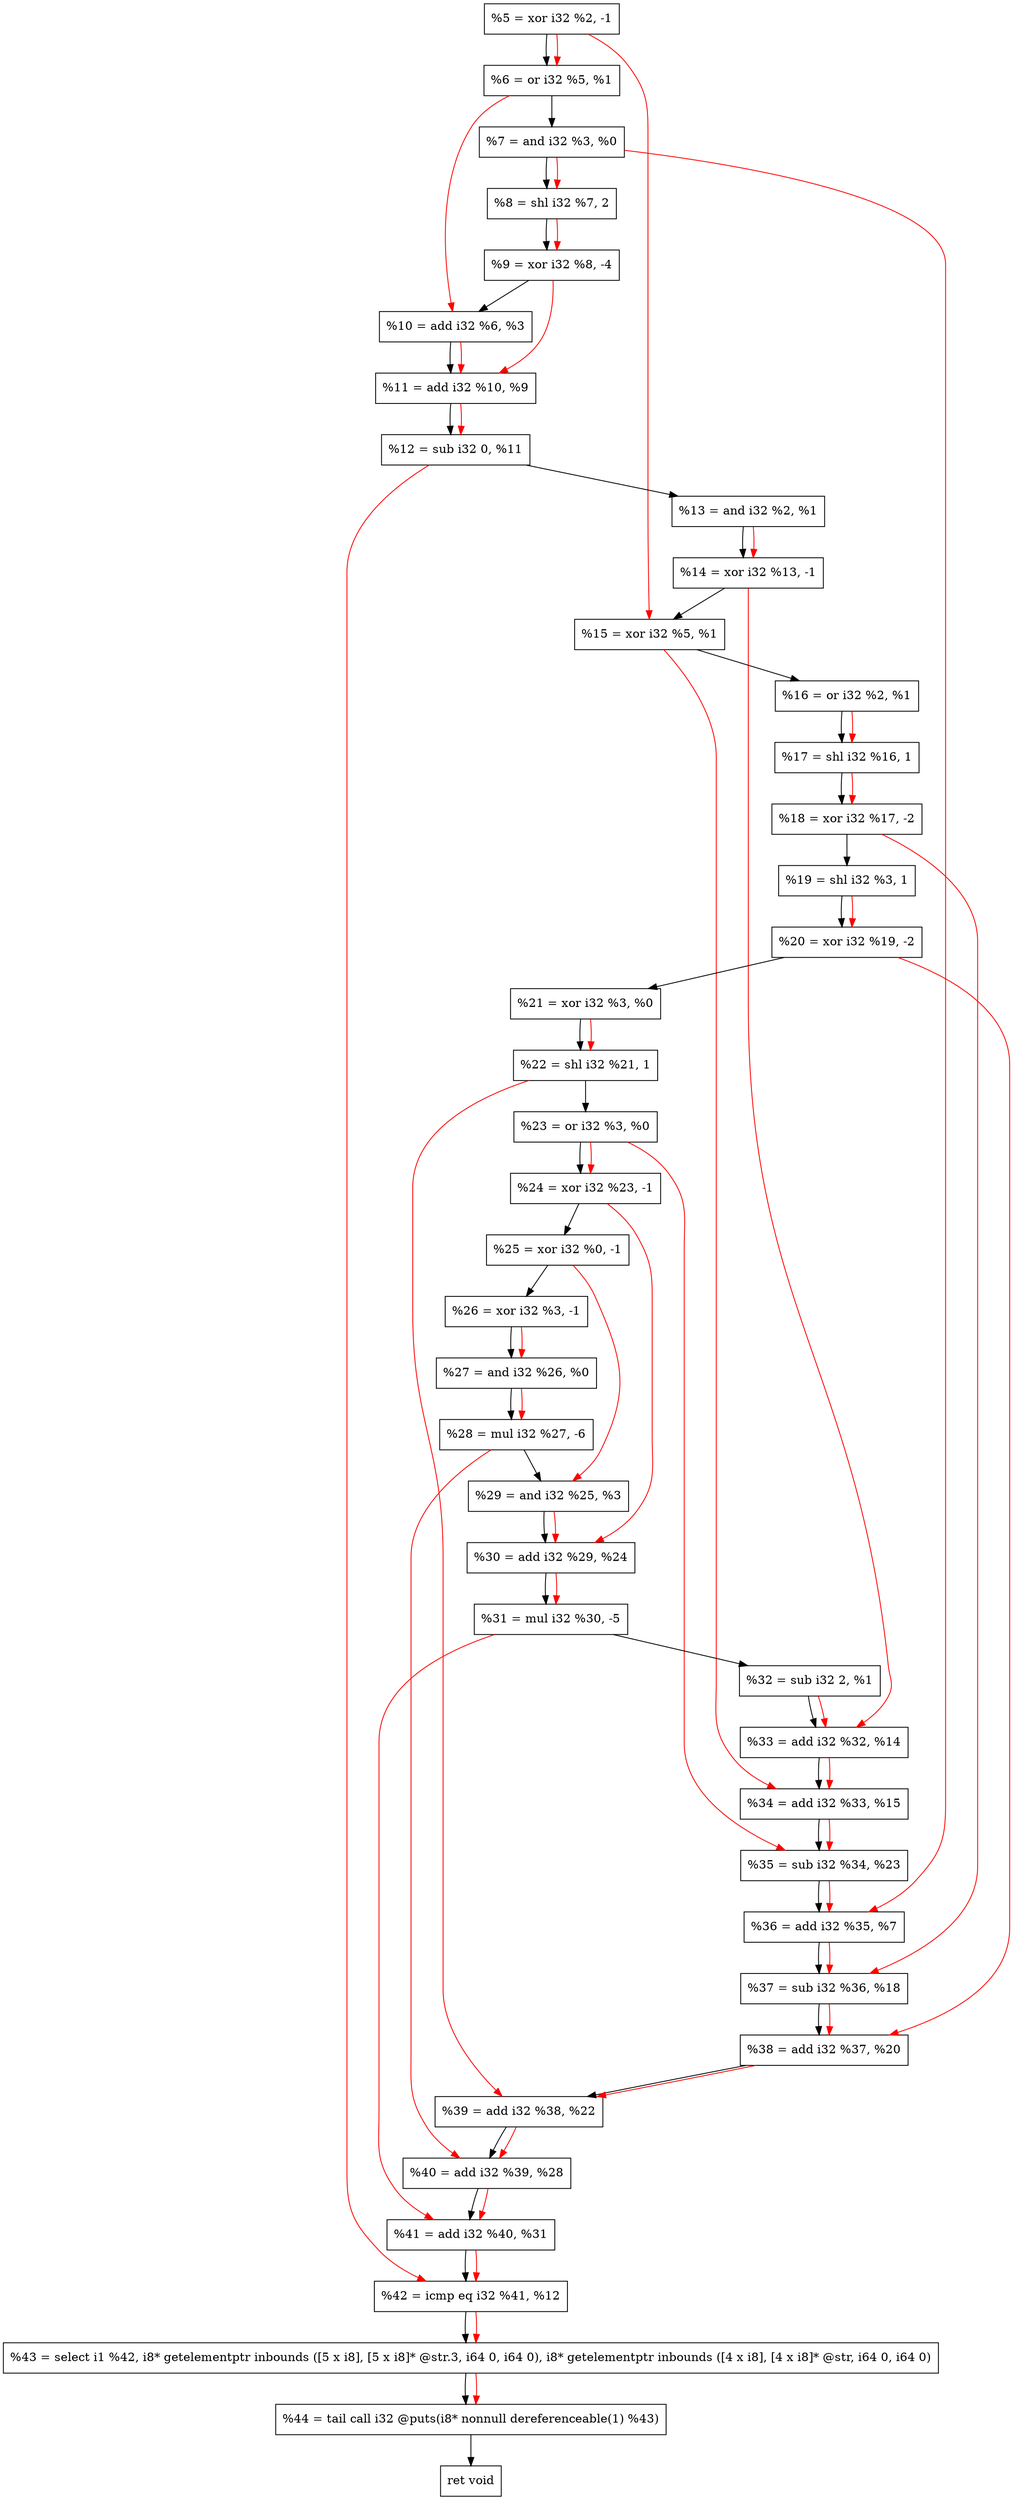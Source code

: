 digraph "DFG for'crackme' function" {
	Node0x7230c0[shape=record, label="  %5 = xor i32 %2, -1"];
	Node0x723130[shape=record, label="  %6 = or i32 %5, %1"];
	Node0x7231a0[shape=record, label="  %7 = and i32 %3, %0"];
	Node0x723240[shape=record, label="  %8 = shl i32 %7, 2"];
	Node0x7232e0[shape=record, label="  %9 = xor i32 %8, -4"];
	Node0x723350[shape=record, label="  %10 = add i32 %6, %3"];
	Node0x7233c0[shape=record, label="  %11 = add i32 %10, %9"];
	Node0x723460[shape=record, label="  %12 = sub i32 0, %11"];
	Node0x7234d0[shape=record, label="  %13 = and i32 %2, %1"];
	Node0x723540[shape=record, label="  %14 = xor i32 %13, -1"];
	Node0x7235b0[shape=record, label="  %15 = xor i32 %5, %1"];
	Node0x723620[shape=record, label="  %16 = or i32 %2, %1"];
	Node0x7236c0[shape=record, label="  %17 = shl i32 %16, 1"];
	Node0x723760[shape=record, label="  %18 = xor i32 %17, -2"];
	Node0x7237d0[shape=record, label="  %19 = shl i32 %3, 1"];
	Node0x723840[shape=record, label="  %20 = xor i32 %19, -2"];
	Node0x7238b0[shape=record, label="  %21 = xor i32 %3, %0"];
	Node0x723920[shape=record, label="  %22 = shl i32 %21, 1"];
	Node0x723990[shape=record, label="  %23 = or i32 %3, %0"];
	Node0x723a00[shape=record, label="  %24 = xor i32 %23, -1"];
	Node0x723a70[shape=record, label="  %25 = xor i32 %0, -1"];
	Node0x723ae0[shape=record, label="  %26 = xor i32 %3, -1"];
	Node0x723b50[shape=record, label="  %27 = and i32 %26, %0"];
	Node0x723bf0[shape=record, label="  %28 = mul i32 %27, -6"];
	Node0x723c60[shape=record, label="  %29 = and i32 %25, %3"];
	Node0x723cd0[shape=record, label="  %30 = add i32 %29, %24"];
	Node0x723d70[shape=record, label="  %31 = mul i32 %30, -5"];
	Node0x723de0[shape=record, label="  %32 = sub i32 2, %1"];
	Node0x724060[shape=record, label="  %33 = add i32 %32, %14"];
	Node0x7240d0[shape=record, label="  %34 = add i32 %33, %15"];
	Node0x724140[shape=record, label="  %35 = sub i32 %34, %23"];
	Node0x7241b0[shape=record, label="  %36 = add i32 %35, %7"];
	Node0x724220[shape=record, label="  %37 = sub i32 %36, %18"];
	Node0x724290[shape=record, label="  %38 = add i32 %37, %20"];
	Node0x724300[shape=record, label="  %39 = add i32 %38, %22"];
	Node0x724370[shape=record, label="  %40 = add i32 %39, %28"];
	Node0x7243e0[shape=record, label="  %41 = add i32 %40, %31"];
	Node0x724450[shape=record, label="  %42 = icmp eq i32 %41, %12"];
	Node0x6c3268[shape=record, label="  %43 = select i1 %42, i8* getelementptr inbounds ([5 x i8], [5 x i8]* @str.3, i64 0, i64 0), i8* getelementptr inbounds ([4 x i8], [4 x i8]* @str, i64 0, i64 0)"];
	Node0x7248f0[shape=record, label="  %44 = tail call i32 @puts(i8* nonnull dereferenceable(1) %43)"];
	Node0x724940[shape=record, label="  ret void"];
	Node0x7230c0 -> Node0x723130;
	Node0x723130 -> Node0x7231a0;
	Node0x7231a0 -> Node0x723240;
	Node0x723240 -> Node0x7232e0;
	Node0x7232e0 -> Node0x723350;
	Node0x723350 -> Node0x7233c0;
	Node0x7233c0 -> Node0x723460;
	Node0x723460 -> Node0x7234d0;
	Node0x7234d0 -> Node0x723540;
	Node0x723540 -> Node0x7235b0;
	Node0x7235b0 -> Node0x723620;
	Node0x723620 -> Node0x7236c0;
	Node0x7236c0 -> Node0x723760;
	Node0x723760 -> Node0x7237d0;
	Node0x7237d0 -> Node0x723840;
	Node0x723840 -> Node0x7238b0;
	Node0x7238b0 -> Node0x723920;
	Node0x723920 -> Node0x723990;
	Node0x723990 -> Node0x723a00;
	Node0x723a00 -> Node0x723a70;
	Node0x723a70 -> Node0x723ae0;
	Node0x723ae0 -> Node0x723b50;
	Node0x723b50 -> Node0x723bf0;
	Node0x723bf0 -> Node0x723c60;
	Node0x723c60 -> Node0x723cd0;
	Node0x723cd0 -> Node0x723d70;
	Node0x723d70 -> Node0x723de0;
	Node0x723de0 -> Node0x724060;
	Node0x724060 -> Node0x7240d0;
	Node0x7240d0 -> Node0x724140;
	Node0x724140 -> Node0x7241b0;
	Node0x7241b0 -> Node0x724220;
	Node0x724220 -> Node0x724290;
	Node0x724290 -> Node0x724300;
	Node0x724300 -> Node0x724370;
	Node0x724370 -> Node0x7243e0;
	Node0x7243e0 -> Node0x724450;
	Node0x724450 -> Node0x6c3268;
	Node0x6c3268 -> Node0x7248f0;
	Node0x7248f0 -> Node0x724940;
edge [color=red]
	Node0x7230c0 -> Node0x723130;
	Node0x7231a0 -> Node0x723240;
	Node0x723240 -> Node0x7232e0;
	Node0x723130 -> Node0x723350;
	Node0x723350 -> Node0x7233c0;
	Node0x7232e0 -> Node0x7233c0;
	Node0x7233c0 -> Node0x723460;
	Node0x7234d0 -> Node0x723540;
	Node0x7230c0 -> Node0x7235b0;
	Node0x723620 -> Node0x7236c0;
	Node0x7236c0 -> Node0x723760;
	Node0x7237d0 -> Node0x723840;
	Node0x7238b0 -> Node0x723920;
	Node0x723990 -> Node0x723a00;
	Node0x723ae0 -> Node0x723b50;
	Node0x723b50 -> Node0x723bf0;
	Node0x723a70 -> Node0x723c60;
	Node0x723c60 -> Node0x723cd0;
	Node0x723a00 -> Node0x723cd0;
	Node0x723cd0 -> Node0x723d70;
	Node0x723de0 -> Node0x724060;
	Node0x723540 -> Node0x724060;
	Node0x724060 -> Node0x7240d0;
	Node0x7235b0 -> Node0x7240d0;
	Node0x7240d0 -> Node0x724140;
	Node0x723990 -> Node0x724140;
	Node0x724140 -> Node0x7241b0;
	Node0x7231a0 -> Node0x7241b0;
	Node0x7241b0 -> Node0x724220;
	Node0x723760 -> Node0x724220;
	Node0x724220 -> Node0x724290;
	Node0x723840 -> Node0x724290;
	Node0x724290 -> Node0x724300;
	Node0x723920 -> Node0x724300;
	Node0x724300 -> Node0x724370;
	Node0x723bf0 -> Node0x724370;
	Node0x724370 -> Node0x7243e0;
	Node0x723d70 -> Node0x7243e0;
	Node0x7243e0 -> Node0x724450;
	Node0x723460 -> Node0x724450;
	Node0x724450 -> Node0x6c3268;
	Node0x6c3268 -> Node0x7248f0;
}
